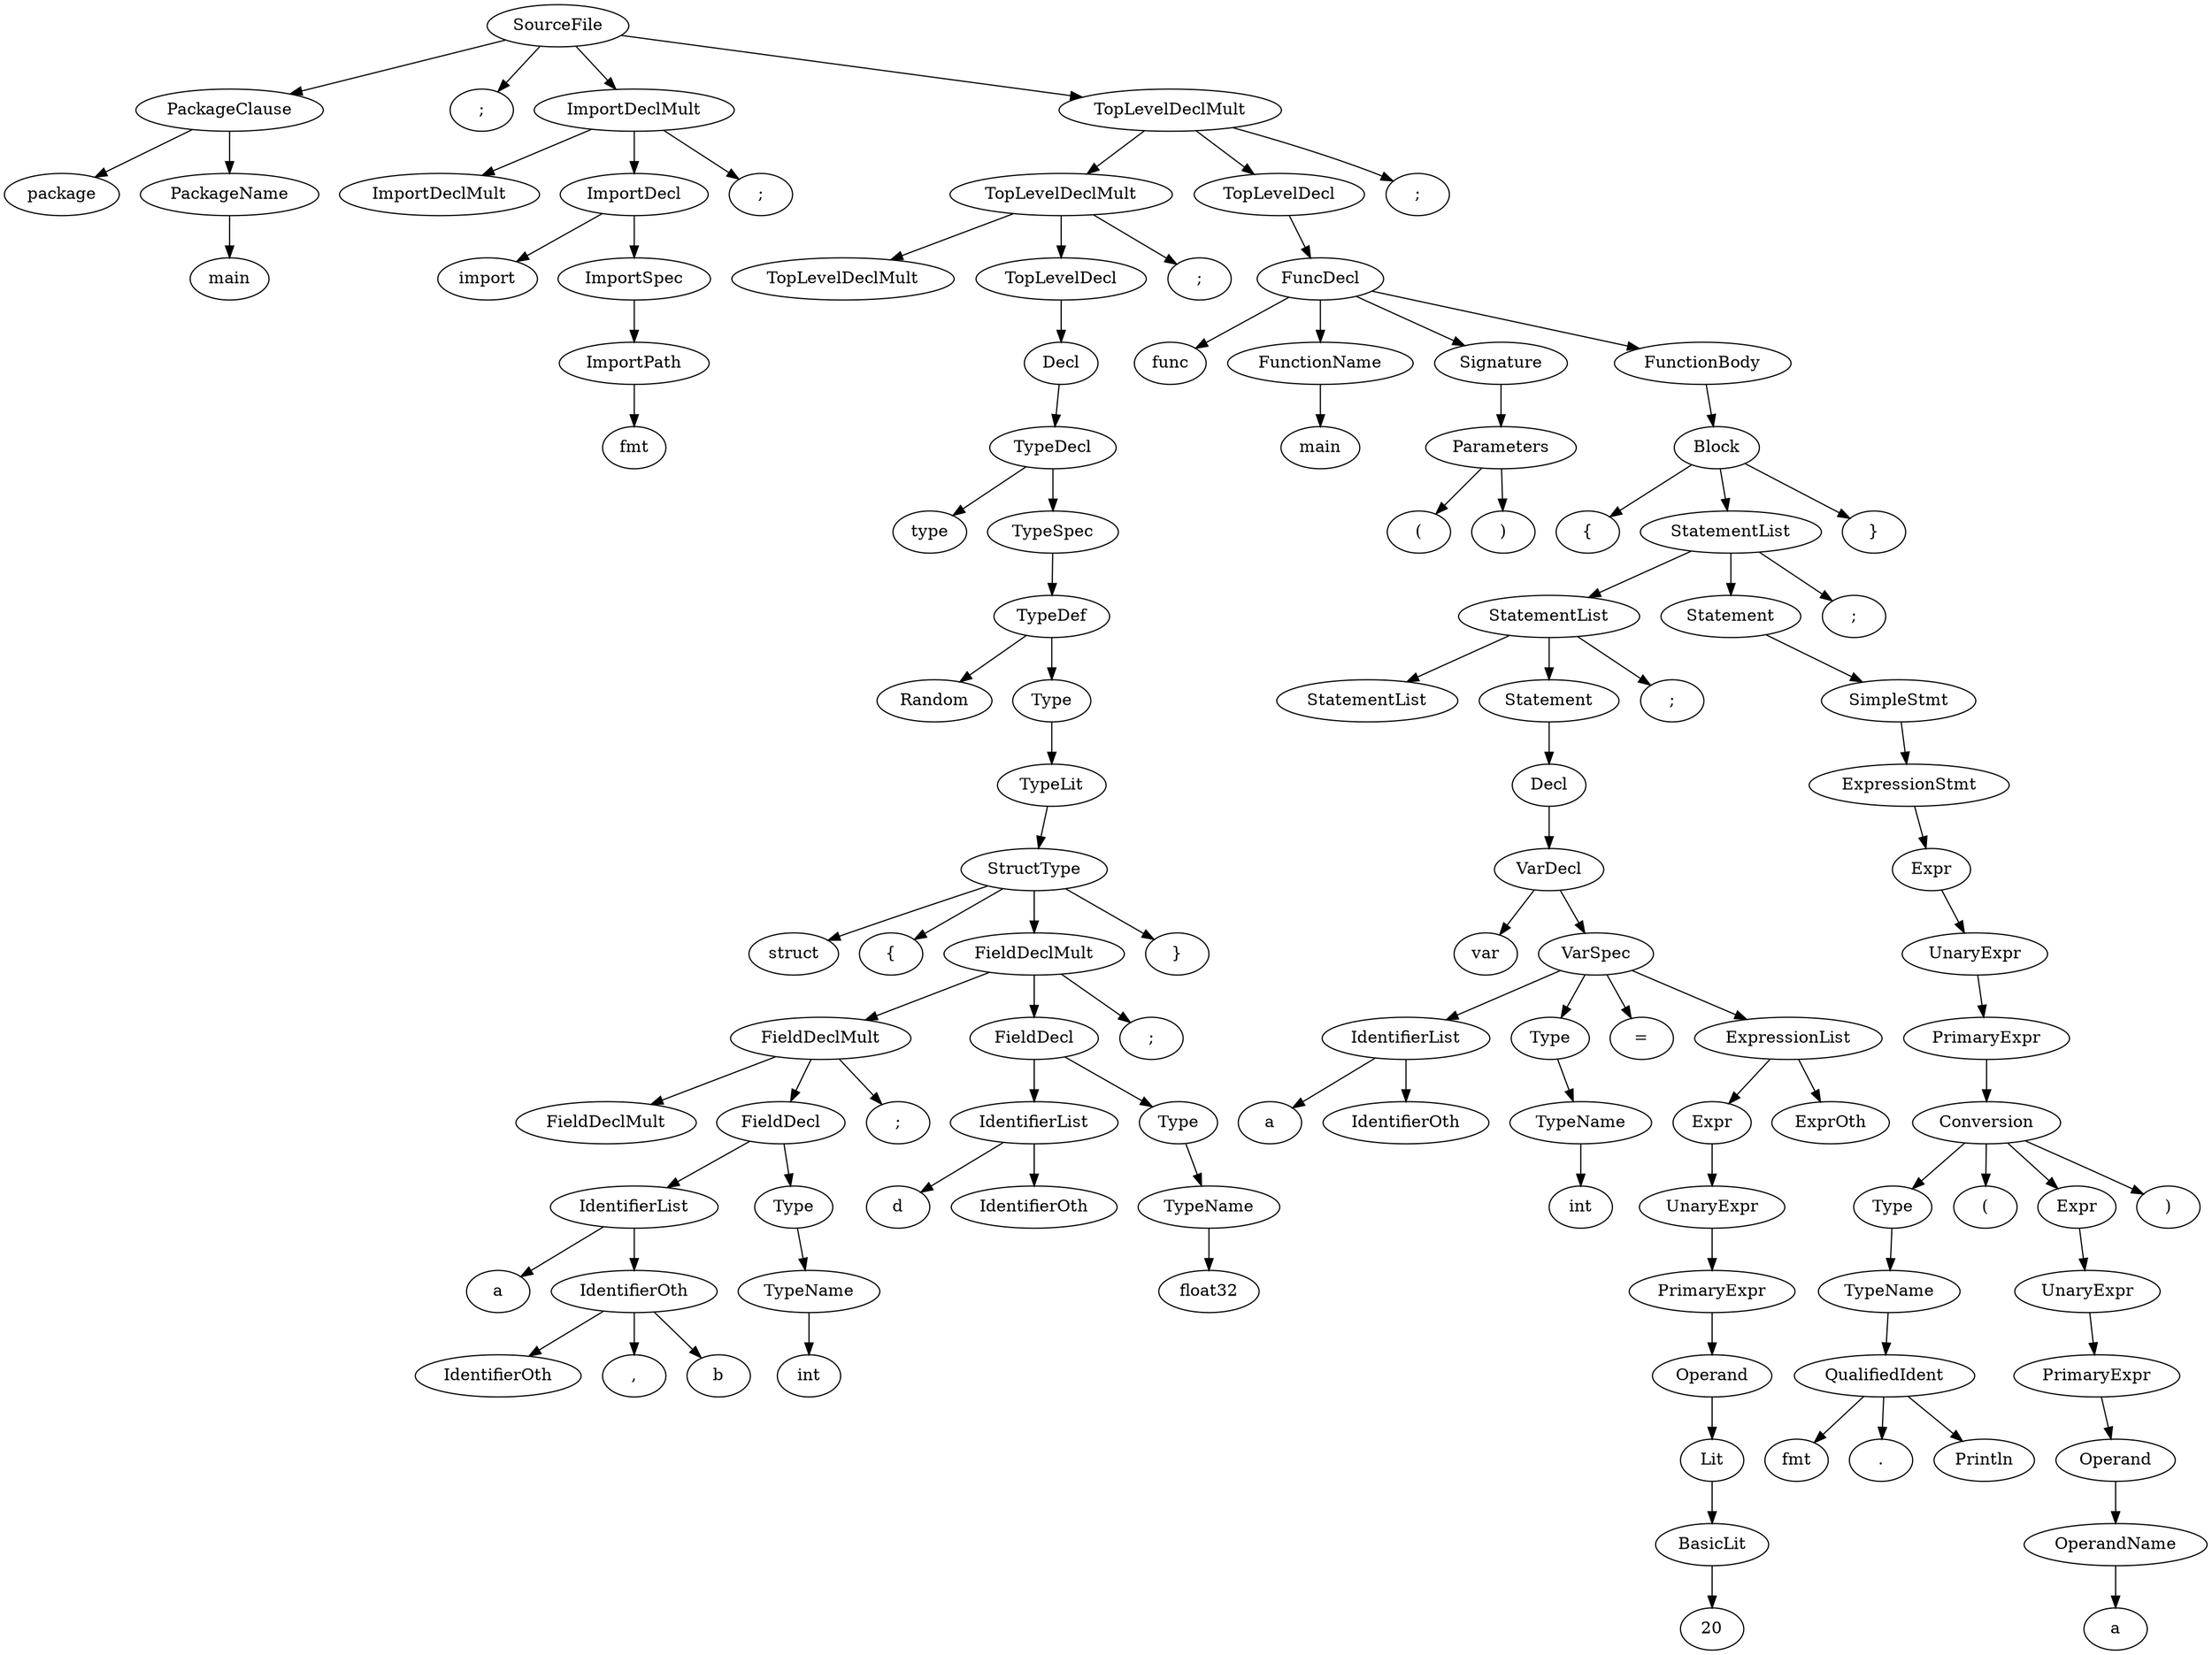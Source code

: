 digraph AST {
0[label="SourceFile"]; 1[label="PackageClause"]; 0->1 ;
1[label="PackageClause"]; 2[label="package"]; 1->2 ;
1[label="PackageClause"]; 3[label="PackageName"]; 1->3 ;
3[label="PackageName"]; 4[label="main"]; 3->4 ;
0[label="SourceFile"]; 5[label=";"]; 0->5 ;
0[label="SourceFile"]; 6[label="ImportDeclMult"]; 0->6 ;
6[label="ImportDeclMult"]; 7[label="ImportDeclMult"]; 6->7 ;
6[label="ImportDeclMult"]; 8[label="ImportDecl"]; 6->8 ;
8[label="ImportDecl"]; 9[label="import"]; 8->9 ;
8[label="ImportDecl"]; 10[label="ImportSpec"]; 8->10 ;
10[label="ImportSpec"]; 11[label="ImportPath"]; 10->11 ;
11[label="ImportPath"]; 12[label="fmt"]; 11->12 ;
6[label="ImportDeclMult"]; 13[label=";"]; 6->13 ;
0[label="SourceFile"]; 14[label="TopLevelDeclMult"]; 0->14 ;
14[label="TopLevelDeclMult"]; 15[label="TopLevelDeclMult"]; 14->15 ;
15[label="TopLevelDeclMult"]; 16[label="TopLevelDeclMult"]; 15->16 ;
15[label="TopLevelDeclMult"]; 17[label="TopLevelDecl"]; 15->17 ;
17[label="TopLevelDecl"]; 18[label="Decl"]; 17->18 ;
18[label="Decl"]; 19[label="TypeDecl"]; 18->19 ;
19[label="TypeDecl"]; 20[label="type"]; 19->20 ;
19[label="TypeDecl"]; 21[label="TypeSpec"]; 19->21 ;
21[label="TypeSpec"]; 22[label="TypeDef"]; 21->22 ;
22[label="TypeDef"]; 23[label="Random"]; 22->23 ;
22[label="TypeDef"]; 24[label="Type"]; 22->24 ;
24[label="Type"]; 25[label="TypeLit"]; 24->25 ;
25[label="TypeLit"]; 26[label="StructType"]; 25->26 ;
26[label="StructType"]; 27[label="struct"]; 26->27 ;
26[label="StructType"]; 28[label="{"]; 26->28 ;
26[label="StructType"]; 29[label="FieldDeclMult"]; 26->29 ;
29[label="FieldDeclMult"]; 30[label="FieldDeclMult"]; 29->30 ;
30[label="FieldDeclMult"]; 31[label="FieldDeclMult"]; 30->31 ;
30[label="FieldDeclMult"]; 32[label="FieldDecl"]; 30->32 ;
32[label="FieldDecl"]; 33[label="IdentifierList"]; 32->33 ;
33[label="IdentifierList"]; 34[label="a"]; 33->34 ;
33[label="IdentifierList"]; 35[label="IdentifierOth"]; 33->35 ;
35[label="IdentifierOth"]; 36[label="IdentifierOth"]; 35->36 ;
35[label="IdentifierOth"]; 37[label=","]; 35->37 ;
35[label="IdentifierOth"]; 38[label="b"]; 35->38 ;
32[label="FieldDecl"]; 39[label="Type"]; 32->39 ;
39[label="Type"]; 40[label="TypeName"]; 39->40 ;
40[label="TypeName"]; 41[label="int"]; 40->41 ;
30[label="FieldDeclMult"]; 42[label=";"]; 30->42 ;
29[label="FieldDeclMult"]; 43[label="FieldDecl"]; 29->43 ;
43[label="FieldDecl"]; 44[label="IdentifierList"]; 43->44 ;
44[label="IdentifierList"]; 45[label="d"]; 44->45 ;
44[label="IdentifierList"]; 46[label="IdentifierOth"]; 44->46 ;
43[label="FieldDecl"]; 47[label="Type"]; 43->47 ;
47[label="Type"]; 48[label="TypeName"]; 47->48 ;
48[label="TypeName"]; 49[label="float32"]; 48->49 ;
29[label="FieldDeclMult"]; 50[label=";"]; 29->50 ;
26[label="StructType"]; 51[label="}"]; 26->51 ;
15[label="TopLevelDeclMult"]; 52[label=";"]; 15->52 ;
14[label="TopLevelDeclMult"]; 53[label="TopLevelDecl"]; 14->53 ;
53[label="TopLevelDecl"]; 54[label="FuncDecl"]; 53->54 ;
54[label="FuncDecl"]; 55[label="func"]; 54->55 ;
54[label="FuncDecl"]; 56[label="FunctionName"]; 54->56 ;
56[label="FunctionName"]; 57[label="main"]; 56->57 ;
54[label="FuncDecl"]; 58[label="Signature"]; 54->58 ;
58[label="Signature"]; 59[label="Parameters"]; 58->59 ;
59[label="Parameters"]; 60[label="("]; 59->60 ;
59[label="Parameters"]; 61[label=")"]; 59->61 ;
54[label="FuncDecl"]; 62[label="FunctionBody"]; 54->62 ;
62[label="FunctionBody"]; 63[label="Block"]; 62->63 ;
63[label="Block"]; 64[label="{"]; 63->64 ;
63[label="Block"]; 65[label="StatementList"]; 63->65 ;
65[label="StatementList"]; 66[label="StatementList"]; 65->66 ;
66[label="StatementList"]; 67[label="StatementList"]; 66->67 ;
66[label="StatementList"]; 68[label="Statement"]; 66->68 ;
68[label="Statement"]; 69[label="Decl"]; 68->69 ;
69[label="Decl"]; 70[label="VarDecl"]; 69->70 ;
70[label="VarDecl"]; 71[label="var"]; 70->71 ;
70[label="VarDecl"]; 72[label="VarSpec"]; 70->72 ;
72[label="VarSpec"]; 73[label="IdentifierList"]; 72->73 ;
73[label="IdentifierList"]; 74[label="a"]; 73->74 ;
73[label="IdentifierList"]; 75[label="IdentifierOth"]; 73->75 ;
72[label="VarSpec"]; 76[label="Type"]; 72->76 ;
76[label="Type"]; 77[label="TypeName"]; 76->77 ;
77[label="TypeName"]; 78[label="int"]; 77->78 ;
72[label="VarSpec"]; 79[label="="]; 72->79 ;
72[label="VarSpec"]; 80[label="ExpressionList"]; 72->80 ;
80[label="ExpressionList"]; 81[label="Expr"]; 80->81 ;
81[label="Expr"]; 82[label="UnaryExpr"]; 81->82 ;
82[label="UnaryExpr"]; 83[label="PrimaryExpr"]; 82->83 ;
83[label="PrimaryExpr"]; 84[label="Operand"]; 83->84 ;
84[label="Operand"]; 85[label="Lit"]; 84->85 ;
85[label="Lit"]; 86[label="BasicLit"]; 85->86 ;
86[label="BasicLit"]; 87[label="20"]; 86->87 ;
80[label="ExpressionList"]; 88[label="ExprOth"]; 80->88 ;
66[label="StatementList"]; 89[label=";"]; 66->89 ;
65[label="StatementList"]; 90[label="Statement"]; 65->90 ;
90[label="Statement"]; 91[label="SimpleStmt"]; 90->91 ;
91[label="SimpleStmt"]; 92[label="ExpressionStmt"]; 91->92 ;
92[label="ExpressionStmt"]; 93[label="Expr"]; 92->93 ;
93[label="Expr"]; 94[label="UnaryExpr"]; 93->94 ;
94[label="UnaryExpr"]; 95[label="PrimaryExpr"]; 94->95 ;
95[label="PrimaryExpr"]; 96[label="Conversion"]; 95->96 ;
96[label="Conversion"]; 97[label="Type"]; 96->97 ;
97[label="Type"]; 98[label="TypeName"]; 97->98 ;
98[label="TypeName"]; 99[label="QualifiedIdent"]; 98->99 ;
99[label="QualifiedIdent"]; 100[label="fmt"]; 99->100 ;
99[label="QualifiedIdent"]; 101[label="."]; 99->101 ;
99[label="QualifiedIdent"]; 102[label="Println"]; 99->102 ;
96[label="Conversion"]; 103[label="("]; 96->103 ;
96[label="Conversion"]; 104[label="Expr"]; 96->104 ;
104[label="Expr"]; 105[label="UnaryExpr"]; 104->105 ;
105[label="UnaryExpr"]; 106[label="PrimaryExpr"]; 105->106 ;
106[label="PrimaryExpr"]; 107[label="Operand"]; 106->107 ;
107[label="Operand"]; 108[label="OperandName"]; 107->108 ;
108[label="OperandName"]; 109[label="a"]; 108->109 ;
96[label="Conversion"]; 110[label=")"]; 96->110 ;
65[label="StatementList"]; 111[label=";"]; 65->111 ;
63[label="Block"]; 112[label="}"]; 63->112 ;
14[label="TopLevelDeclMult"]; 113[label=";"]; 14->113 ;
}